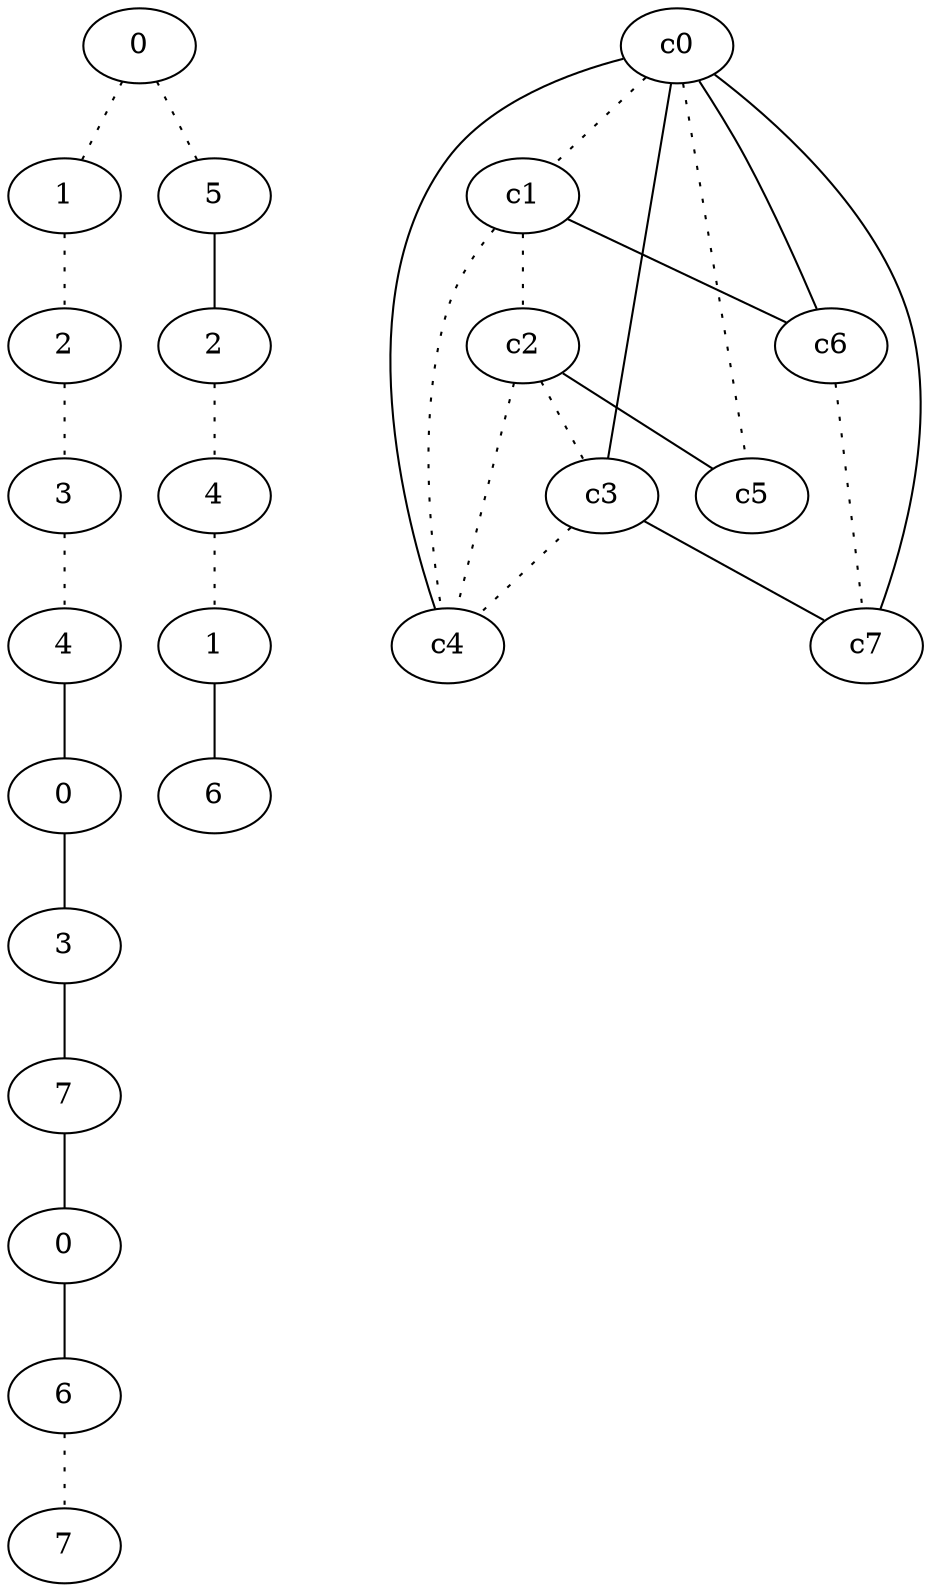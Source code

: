 graph {
a0[label=0];
a1[label=1];
a2[label=2];
a3[label=3];
a4[label=4];
a5[label=0];
a6[label=3];
a7[label=7];
a8[label=0];
a9[label=6];
a10[label=7];
a11[label=5];
a12[label=2];
a13[label=4];
a14[label=1];
a15[label=6];
a0 -- a1 [style=dotted];
a0 -- a11 [style=dotted];
a1 -- a2 [style=dotted];
a2 -- a3 [style=dotted];
a3 -- a4 [style=dotted];
a4 -- a5;
a5 -- a6;
a6 -- a7;
a7 -- a8;
a8 -- a9;
a9 -- a10 [style=dotted];
a11 -- a12;
a12 -- a13 [style=dotted];
a13 -- a14 [style=dotted];
a14 -- a15;
c0 -- c1 [style=dotted];
c0 -- c3;
c0 -- c4;
c0 -- c5 [style=dotted];
c0 -- c6;
c0 -- c7;
c1 -- c2 [style=dotted];
c1 -- c4 [style=dotted];
c1 -- c6;
c2 -- c3 [style=dotted];
c2 -- c4 [style=dotted];
c2 -- c5;
c3 -- c4 [style=dotted];
c3 -- c7;
c6 -- c7 [style=dotted];
}

